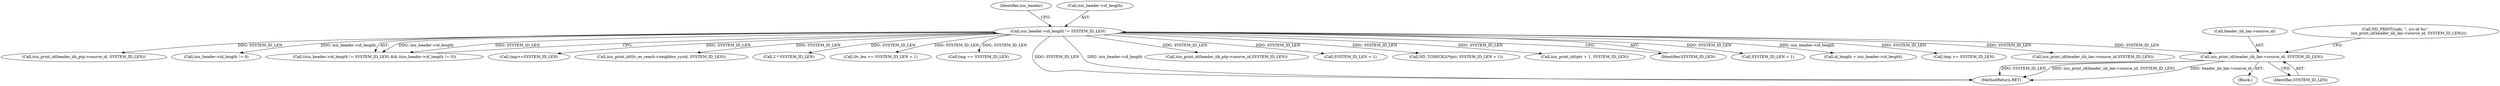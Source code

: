 digraph "0_tcpdump_3b32029db354cbc875127869d9b12a9addc75b50@pointer" {
"1000551" [label="(Call,isis_print_id(header_iih_lan->source_id, SYSTEM_ID_LEN))"];
"1000265" [label="(Call,isis_header->id_length != SYSTEM_ID_LEN)"];
"1002821" [label="(Call,tmp >= SYSTEM_ID_LEN)"];
"1000601" [label="(Call,isis_print_id(header_iih_lan->source_id,SYSTEM_ID_LEN))"];
"1000552" [label="(Call,header_iih_lan->source_id)"];
"1000712" [label="(Call,isis_print_id(header_iih_ptp->source_id, SYSTEM_ID_LEN))"];
"1000270" [label="(Call,isis_header->id_length != 0)"];
"1000264" [label="(Call,(isis_header->id_length != SYSTEM_ID_LEN) && (isis_header->id_length != 0))"];
"1002126" [label="(Call,tmp>=SYSTEM_ID_LEN)"];
"1000555" [label="(Identifier,SYSTEM_ID_LEN)"];
"1001717" [label="(Call,isis_print_id(tlv_es_reach->neighbor_sysid, SYSTEM_ID_LEN))"];
"1002609" [label="(Call,2 * SYSTEM_ID_LEN)"];
"1002583" [label="(Call,tlv_len >= SYSTEM_ID_LEN + 1)"];
"1002730" [label="(Call,tmp == SYSTEM_ID_LEN)"];
"1003083" [label="(MethodReturn,RET)"];
"1000748" [label="(Call,isis_print_id(header_iih_ptp->source_id,SYSTEM_ID_LEN))"];
"1002585" [label="(Call,SYSTEM_ID_LEN + 1)"];
"1002589" [label="(Call,ND_TCHECK2(*tptr, SYSTEM_ID_LEN + 1))"];
"1000546" [label="(Call,ND_PRINT((ndo, \", src-id %s\",\n                      isis_print_id(header_iih_lan->source_id, SYSTEM_ID_LEN))))"];
"1000549" [label="(Block,)"];
"1000265" [label="(Call,isis_header->id_length != SYSTEM_ID_LEN)"];
"1000551" [label="(Call,isis_print_id(header_iih_lan->source_id, SYSTEM_ID_LEN))"];
"1002600" [label="(Call,isis_print_id(tptr + 1, SYSTEM_ID_LEN))"];
"1000272" [label="(Identifier,isis_header)"];
"1000269" [label="(Identifier,SYSTEM_ID_LEN)"];
"1000266" [label="(Call,isis_header->id_length)"];
"1002592" [label="(Call,SYSTEM_ID_LEN + 1)"];
"1000365" [label="(Call,id_length = isis_header->id_length)"];
"1000551" -> "1000549"  [label="AST: "];
"1000551" -> "1000555"  [label="CFG: "];
"1000552" -> "1000551"  [label="AST: "];
"1000555" -> "1000551"  [label="AST: "];
"1000546" -> "1000551"  [label="CFG: "];
"1000551" -> "1003083"  [label="DDG: SYSTEM_ID_LEN"];
"1000551" -> "1003083"  [label="DDG: isis_print_id(header_iih_lan->source_id, SYSTEM_ID_LEN)"];
"1000551" -> "1003083"  [label="DDG: header_iih_lan->source_id"];
"1000265" -> "1000551"  [label="DDG: SYSTEM_ID_LEN"];
"1000265" -> "1000264"  [label="AST: "];
"1000265" -> "1000269"  [label="CFG: "];
"1000266" -> "1000265"  [label="AST: "];
"1000269" -> "1000265"  [label="AST: "];
"1000272" -> "1000265"  [label="CFG: "];
"1000264" -> "1000265"  [label="CFG: "];
"1000265" -> "1003083"  [label="DDG: SYSTEM_ID_LEN"];
"1000265" -> "1003083"  [label="DDG: isis_header->id_length"];
"1000265" -> "1000264"  [label="DDG: isis_header->id_length"];
"1000265" -> "1000264"  [label="DDG: SYSTEM_ID_LEN"];
"1000265" -> "1000270"  [label="DDG: isis_header->id_length"];
"1000265" -> "1000365"  [label="DDG: isis_header->id_length"];
"1000265" -> "1000601"  [label="DDG: SYSTEM_ID_LEN"];
"1000265" -> "1000712"  [label="DDG: SYSTEM_ID_LEN"];
"1000265" -> "1000748"  [label="DDG: SYSTEM_ID_LEN"];
"1000265" -> "1001717"  [label="DDG: SYSTEM_ID_LEN"];
"1000265" -> "1002126"  [label="DDG: SYSTEM_ID_LEN"];
"1000265" -> "1002583"  [label="DDG: SYSTEM_ID_LEN"];
"1000265" -> "1002585"  [label="DDG: SYSTEM_ID_LEN"];
"1000265" -> "1002589"  [label="DDG: SYSTEM_ID_LEN"];
"1000265" -> "1002592"  [label="DDG: SYSTEM_ID_LEN"];
"1000265" -> "1002600"  [label="DDG: SYSTEM_ID_LEN"];
"1000265" -> "1002609"  [label="DDG: SYSTEM_ID_LEN"];
"1000265" -> "1002730"  [label="DDG: SYSTEM_ID_LEN"];
"1000265" -> "1002821"  [label="DDG: SYSTEM_ID_LEN"];
}
